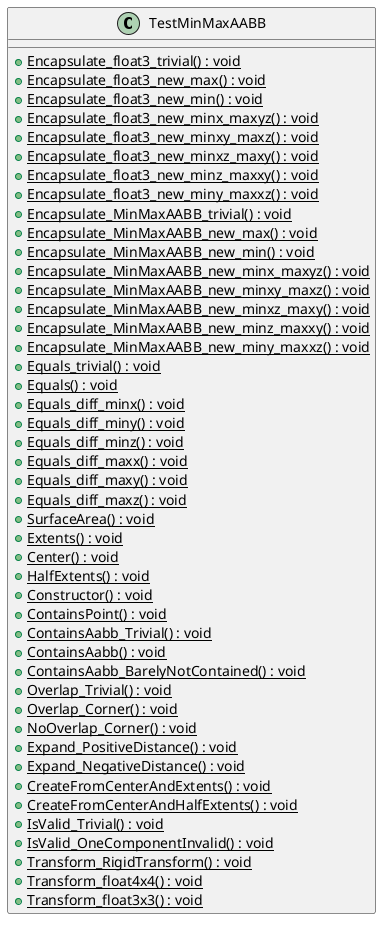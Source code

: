@startuml
class TestMinMaxAABB {
    + {static} Encapsulate_float3_trivial() : void
    + {static} Encapsulate_float3_new_max() : void
    + {static} Encapsulate_float3_new_min() : void
    + {static} Encapsulate_float3_new_minx_maxyz() : void
    + {static} Encapsulate_float3_new_minxy_maxz() : void
    + {static} Encapsulate_float3_new_minxz_maxy() : void
    + {static} Encapsulate_float3_new_minz_maxxy() : void
    + {static} Encapsulate_float3_new_miny_maxxz() : void
    + {static} Encapsulate_MinMaxAABB_trivial() : void
    + {static} Encapsulate_MinMaxAABB_new_max() : void
    + {static} Encapsulate_MinMaxAABB_new_min() : void
    + {static} Encapsulate_MinMaxAABB_new_minx_maxyz() : void
    + {static} Encapsulate_MinMaxAABB_new_minxy_maxz() : void
    + {static} Encapsulate_MinMaxAABB_new_minxz_maxy() : void
    + {static} Encapsulate_MinMaxAABB_new_minz_maxxy() : void
    + {static} Encapsulate_MinMaxAABB_new_miny_maxxz() : void
    + {static} Equals_trivial() : void
    + {static} Equals() : void
    + {static} Equals_diff_minx() : void
    + {static} Equals_diff_miny() : void
    + {static} Equals_diff_minz() : void
    + {static} Equals_diff_maxx() : void
    + {static} Equals_diff_maxy() : void
    + {static} Equals_diff_maxz() : void
    + {static} SurfaceArea() : void
    + {static} Extents() : void
    + {static} Center() : void
    + {static} HalfExtents() : void
    + {static} Constructor() : void
    + {static} ContainsPoint() : void
    + {static} ContainsAabb_Trivial() : void
    + {static} ContainsAabb() : void
    + {static} ContainsAabb_BarelyNotContained() : void
    + {static} Overlap_Trivial() : void
    + {static} Overlap_Corner() : void
    + {static} NoOverlap_Corner() : void
    + {static} Expand_PositiveDistance() : void
    + {static} Expand_NegativeDistance() : void
    + {static} CreateFromCenterAndExtents() : void
    + {static} CreateFromCenterAndHalfExtents() : void
    + {static} IsValid_Trivial() : void
    + {static} IsValid_OneComponentInvalid() : void
    + {static} Transform_RigidTransform() : void
    + {static} Transform_float4x4() : void
    + {static} Transform_float3x3() : void
}
@enduml
